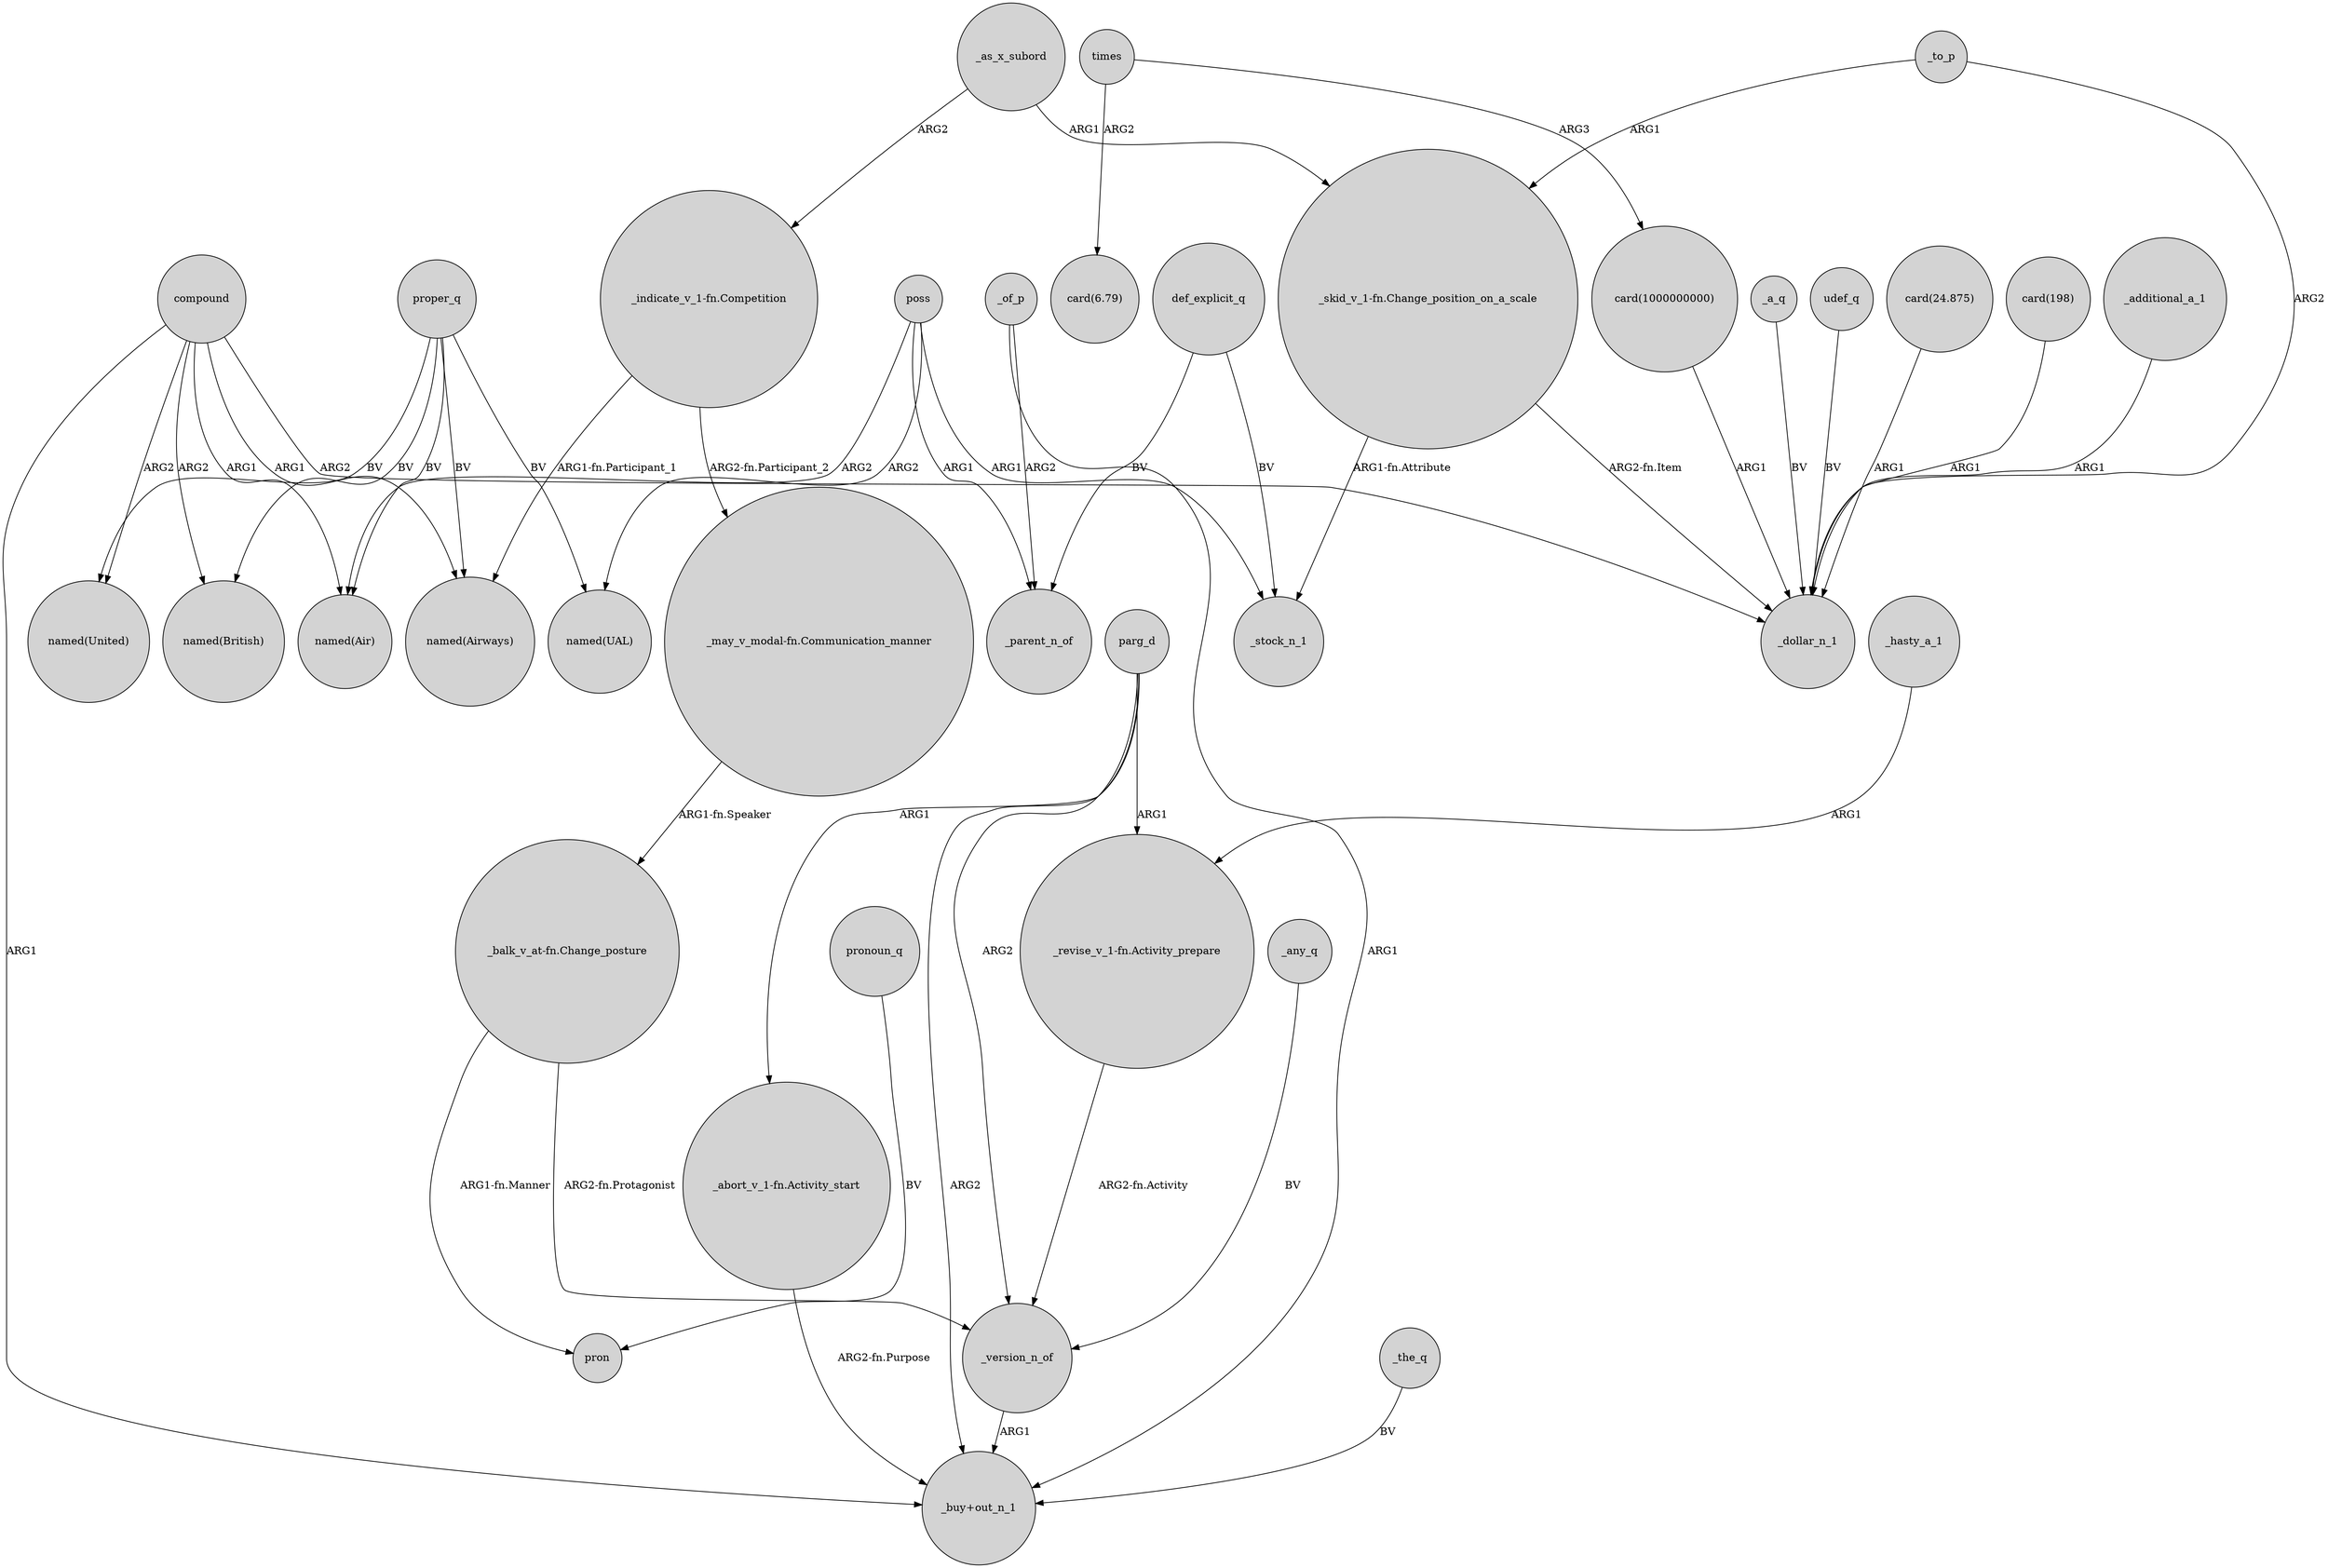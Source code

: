 digraph {
	node [shape=circle style=filled]
	_additional_a_1 -> _dollar_n_1 [label=ARG1]
	proper_q -> "named(British)" [label=BV]
	"card(1000000000)" -> _dollar_n_1 [label=ARG1]
	"_balk_v_at-fn.Change_posture" -> pron [label="ARG1-fn.Manner"]
	parg_d -> "_revise_v_1-fn.Activity_prepare" [label=ARG1]
	compound -> "named(Air)" [label=ARG1]
	_a_q -> _dollar_n_1 [label=BV]
	times -> "card(6.79)" [label=ARG2]
	parg_d -> "_abort_v_1-fn.Activity_start" [label=ARG1]
	_to_p -> "_skid_v_1-fn.Change_position_on_a_scale" [label=ARG1]
	compound -> "named(United)" [label=ARG2]
	"_indicate_v_1-fn.Competition" -> "named(Airways)" [label="ARG1-fn.Participant_1"]
	_of_p -> "_buy+out_n_1" [label=ARG1]
	_any_q -> _version_n_of [label=BV]
	"_balk_v_at-fn.Change_posture" -> _version_n_of [label="ARG2-fn.Protagonist"]
	_of_p -> _parent_n_of [label=ARG2]
	_as_x_subord -> "_skid_v_1-fn.Change_position_on_a_scale" [label=ARG1]
	proper_q -> "named(Air)" [label=BV]
	def_explicit_q -> _stock_n_1 [label=BV]
	compound -> _dollar_n_1 [label=ARG2]
	_to_p -> _dollar_n_1 [label=ARG2]
	"_skid_v_1-fn.Change_position_on_a_scale" -> _dollar_n_1 [label="ARG2-fn.Item"]
	times -> "card(1000000000)" [label=ARG3]
	parg_d -> _version_n_of [label=ARG2]
	compound -> "named(Airways)" [label=ARG1]
	parg_d -> "_buy+out_n_1" [label=ARG2]
	poss -> "named(UAL)" [label=ARG2]
	def_explicit_q -> _parent_n_of [label=BV]
	proper_q -> "named(UAL)" [label=BV]
	pronoun_q -> pron [label=BV]
	"_skid_v_1-fn.Change_position_on_a_scale" -> _stock_n_1 [label="ARG1-fn.Attribute"]
	poss -> _stock_n_1 [label=ARG1]
	udef_q -> _dollar_n_1 [label=BV]
	proper_q -> "named(United)" [label=BV]
	proper_q -> "named(Airways)" [label=BV]
	_hasty_a_1 -> "_revise_v_1-fn.Activity_prepare" [label=ARG1]
	compound -> "named(British)" [label=ARG2]
	compound -> "_buy+out_n_1" [label=ARG1]
	_version_n_of -> "_buy+out_n_1" [label=ARG1]
	"_indicate_v_1-fn.Competition" -> "_may_v_modal-fn.Communication_manner" [label="ARG2-fn.Participant_2"]
	"_may_v_modal-fn.Communication_manner" -> "_balk_v_at-fn.Change_posture" [label="ARG1-fn.Speaker"]
	poss -> "named(Air)" [label=ARG2]
	_the_q -> "_buy+out_n_1" [label=BV]
	"card(24.875)" -> _dollar_n_1 [label=ARG1]
	"_revise_v_1-fn.Activity_prepare" -> _version_n_of [label="ARG2-fn.Activity"]
	poss -> _parent_n_of [label=ARG1]
	"card(198)" -> _dollar_n_1 [label=ARG1]
	"_abort_v_1-fn.Activity_start" -> "_buy+out_n_1" [label="ARG2-fn.Purpose"]
	_as_x_subord -> "_indicate_v_1-fn.Competition" [label=ARG2]
}
